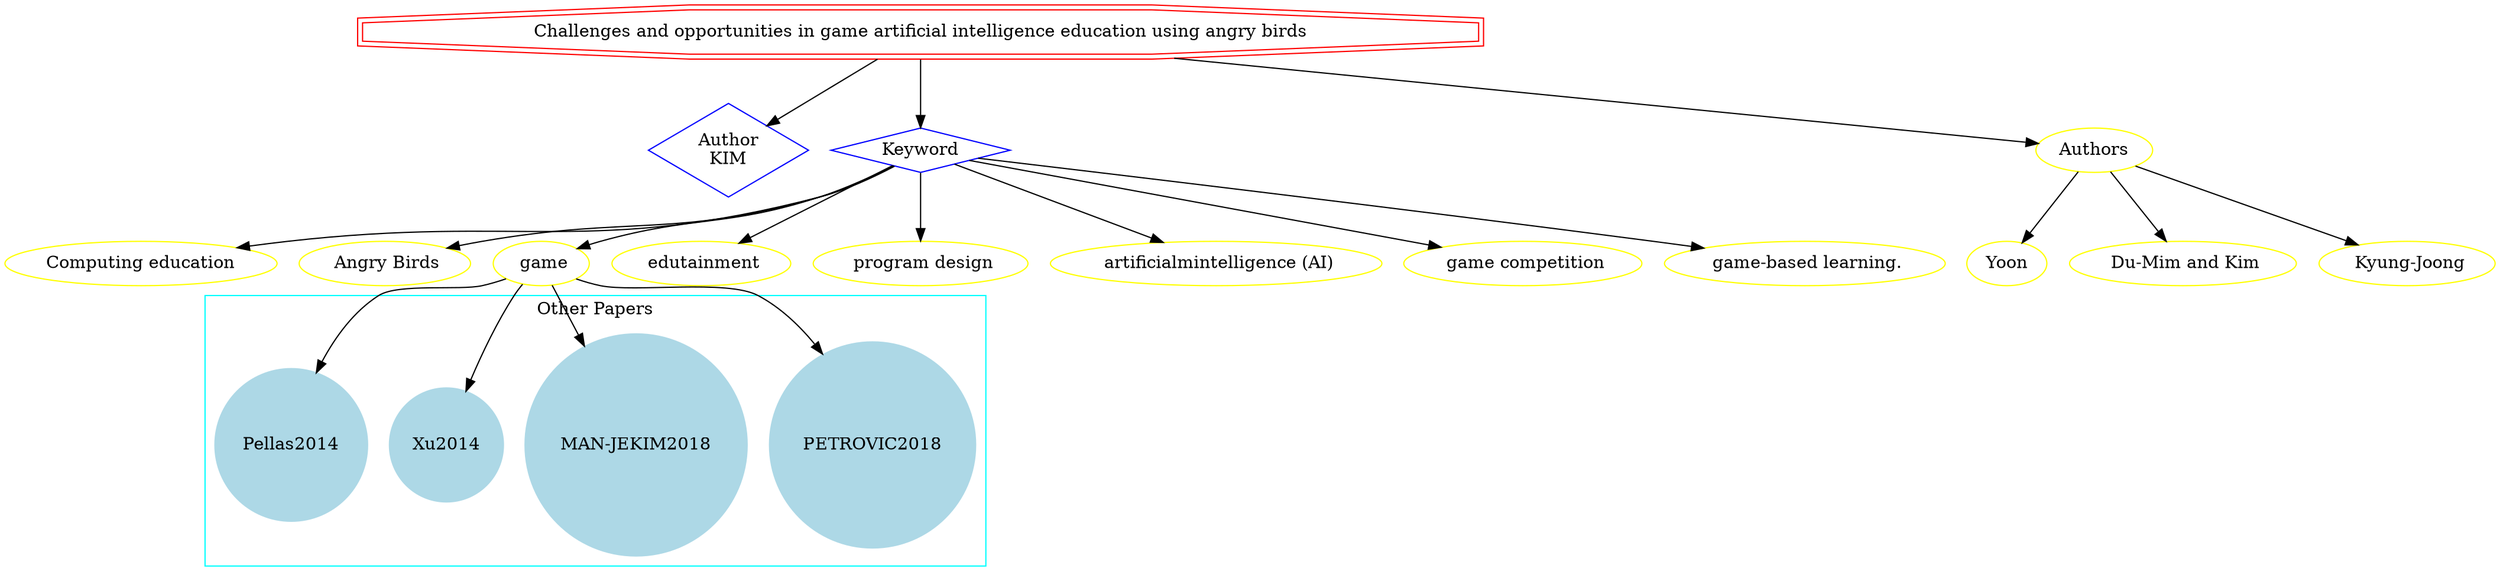 strict digraph mind_map31 {
	node [color=red shape=doubleoctagon]
	"Challenges and opportunities in game artificial intelligence education using angry birds"
	node [color=blue shape=diamond]
	"Author
KIM"
	Keyword
	"Challenges and opportunities in game artificial intelligence education using angry birds" -> "Author
KIM"
	"Challenges and opportunities in game artificial intelligence education using angry birds" -> Keyword
	node [color=yellow shape=ellipse]
	"Computing education"
	Keyword -> "Computing education"
	" Angry Birds"
	Keyword -> " Angry Birds"
	" game"
	Keyword -> " game"
	" edutainment"
	Keyword -> " edutainment"
	" program design"
	Keyword -> " program design"
	" artificialmintelligence (AI)"
	Keyword -> " artificialmintelligence (AI)"
	" game competition"
	Keyword -> " game competition"
	" game-based learning."
	Keyword -> " game-based learning."
	subgraph cluster_0 {
		node [style=filled]
		node [color=lightblue shape=circle]
		label="Other Papers"
		color=cyan
		PETROVIC2018
		"MAN-JEKIM2018"
		Xu2014
		Pellas2014
	}
	" game" -> PETROVIC2018
	" game" -> "MAN-JEKIM2018"
	" game" -> "MAN-JEKIM2018"
	" game" -> "MAN-JEKIM2018"
	" game" -> Xu2014
	" game" -> Pellas2014
	"Challenges and opportunities in game artificial intelligence education using angry birds" -> Authors
	Authors -> Yoon
	Authors -> " Du-Mim and Kim"
	Authors -> " Kyung-Joong"
}
